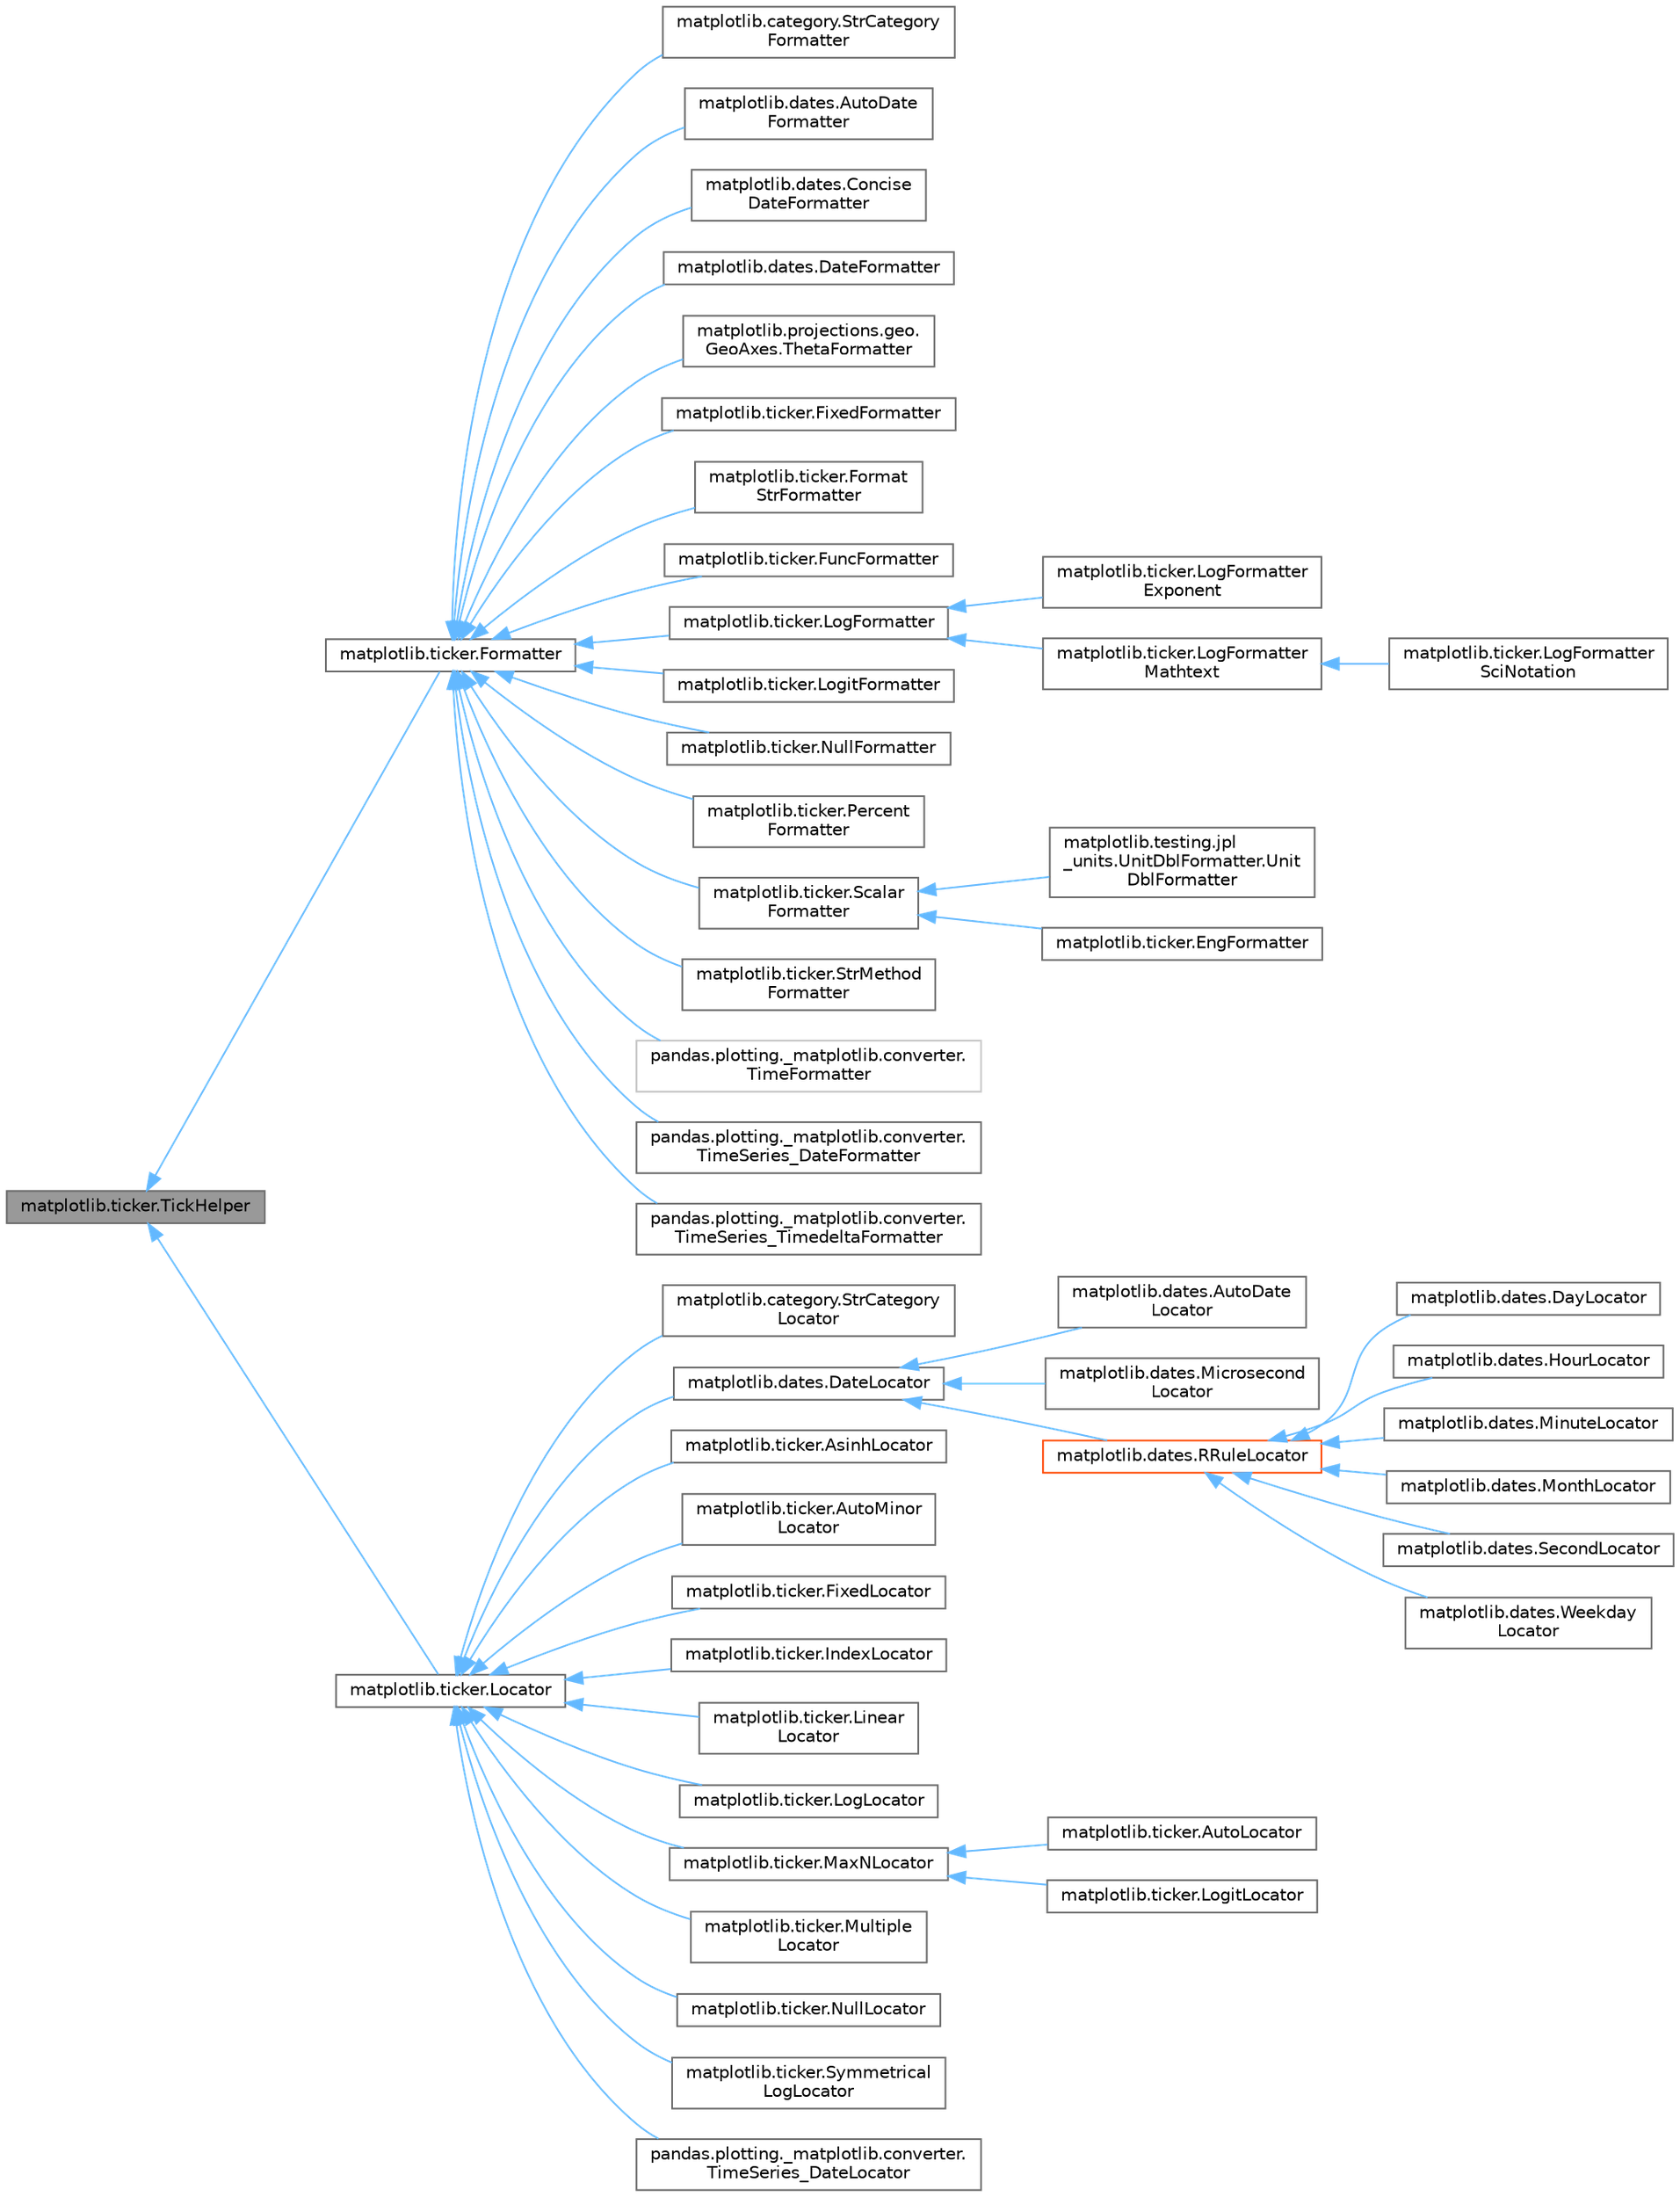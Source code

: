 digraph "matplotlib.ticker.TickHelper"
{
 // LATEX_PDF_SIZE
  bgcolor="transparent";
  edge [fontname=Helvetica,fontsize=10,labelfontname=Helvetica,labelfontsize=10];
  node [fontname=Helvetica,fontsize=10,shape=box,height=0.2,width=0.4];
  rankdir="LR";
  Node1 [id="Node000001",label="matplotlib.ticker.TickHelper",height=0.2,width=0.4,color="gray40", fillcolor="grey60", style="filled", fontcolor="black",tooltip=" "];
  Node1 -> Node2 [id="edge1_Node000001_Node000002",dir="back",color="steelblue1",style="solid",tooltip=" "];
  Node2 [id="Node000002",label="matplotlib.ticker.Formatter",height=0.2,width=0.4,color="gray40", fillcolor="white", style="filled",URL="$d1/d34/classmatplotlib_1_1ticker_1_1Formatter.html",tooltip=" "];
  Node2 -> Node3 [id="edge2_Node000002_Node000003",dir="back",color="steelblue1",style="solid",tooltip=" "];
  Node3 [id="Node000003",label="matplotlib.category.StrCategory\lFormatter",height=0.2,width=0.4,color="gray40", fillcolor="white", style="filled",URL="$d8/d26/classmatplotlib_1_1category_1_1StrCategoryFormatter.html",tooltip=" "];
  Node2 -> Node4 [id="edge3_Node000002_Node000004",dir="back",color="steelblue1",style="solid",tooltip=" "];
  Node4 [id="Node000004",label="matplotlib.dates.AutoDate\lFormatter",height=0.2,width=0.4,color="gray40", fillcolor="white", style="filled",URL="$d9/de4/classmatplotlib_1_1dates_1_1AutoDateFormatter.html",tooltip=" "];
  Node2 -> Node5 [id="edge4_Node000002_Node000005",dir="back",color="steelblue1",style="solid",tooltip=" "];
  Node5 [id="Node000005",label="matplotlib.dates.Concise\lDateFormatter",height=0.2,width=0.4,color="gray40", fillcolor="white", style="filled",URL="$d3/d4d/classmatplotlib_1_1dates_1_1ConciseDateFormatter.html",tooltip=" "];
  Node2 -> Node6 [id="edge5_Node000002_Node000006",dir="back",color="steelblue1",style="solid",tooltip=" "];
  Node6 [id="Node000006",label="matplotlib.dates.DateFormatter",height=0.2,width=0.4,color="gray40", fillcolor="white", style="filled",URL="$d8/d2c/classmatplotlib_1_1dates_1_1DateFormatter.html",tooltip="date tick locators and formatters ###"];
  Node2 -> Node7 [id="edge6_Node000002_Node000007",dir="back",color="steelblue1",style="solid",tooltip=" "];
  Node7 [id="Node000007",label="matplotlib.projections.geo.\lGeoAxes.ThetaFormatter",height=0.2,width=0.4,color="gray40", fillcolor="white", style="filled",URL="$d3/de1/classmatplotlib_1_1projections_1_1geo_1_1GeoAxes_1_1ThetaFormatter.html",tooltip=" "];
  Node2 -> Node8 [id="edge7_Node000002_Node000008",dir="back",color="steelblue1",style="solid",tooltip=" "];
  Node8 [id="Node000008",label="matplotlib.ticker.FixedFormatter",height=0.2,width=0.4,color="gray40", fillcolor="white", style="filled",URL="$da/dbd/classmatplotlib_1_1ticker_1_1FixedFormatter.html",tooltip=" "];
  Node2 -> Node9 [id="edge8_Node000002_Node000009",dir="back",color="steelblue1",style="solid",tooltip=" "];
  Node9 [id="Node000009",label="matplotlib.ticker.Format\lStrFormatter",height=0.2,width=0.4,color="gray40", fillcolor="white", style="filled",URL="$dc/de9/classmatplotlib_1_1ticker_1_1FormatStrFormatter.html",tooltip=" "];
  Node2 -> Node10 [id="edge9_Node000002_Node000010",dir="back",color="steelblue1",style="solid",tooltip=" "];
  Node10 [id="Node000010",label="matplotlib.ticker.FuncFormatter",height=0.2,width=0.4,color="gray40", fillcolor="white", style="filled",URL="$da/d49/classmatplotlib_1_1ticker_1_1FuncFormatter.html",tooltip=" "];
  Node2 -> Node11 [id="edge10_Node000002_Node000011",dir="back",color="steelblue1",style="solid",tooltip=" "];
  Node11 [id="Node000011",label="matplotlib.ticker.LogFormatter",height=0.2,width=0.4,color="gray40", fillcolor="white", style="filled",URL="$dc/d45/classmatplotlib_1_1ticker_1_1LogFormatter.html",tooltip=" "];
  Node11 -> Node12 [id="edge11_Node000011_Node000012",dir="back",color="steelblue1",style="solid",tooltip=" "];
  Node12 [id="Node000012",label="matplotlib.ticker.LogFormatter\lExponent",height=0.2,width=0.4,color="gray40", fillcolor="white", style="filled",URL="$d6/d85/classmatplotlib_1_1ticker_1_1LogFormatterExponent.html",tooltip=" "];
  Node11 -> Node13 [id="edge12_Node000011_Node000013",dir="back",color="steelblue1",style="solid",tooltip=" "];
  Node13 [id="Node000013",label="matplotlib.ticker.LogFormatter\lMathtext",height=0.2,width=0.4,color="gray40", fillcolor="white", style="filled",URL="$d0/d4b/classmatplotlib_1_1ticker_1_1LogFormatterMathtext.html",tooltip=" "];
  Node13 -> Node14 [id="edge13_Node000013_Node000014",dir="back",color="steelblue1",style="solid",tooltip=" "];
  Node14 [id="Node000014",label="matplotlib.ticker.LogFormatter\lSciNotation",height=0.2,width=0.4,color="gray40", fillcolor="white", style="filled",URL="$d1/dc9/classmatplotlib_1_1ticker_1_1LogFormatterSciNotation.html",tooltip=" "];
  Node2 -> Node15 [id="edge14_Node000002_Node000015",dir="back",color="steelblue1",style="solid",tooltip=" "];
  Node15 [id="Node000015",label="matplotlib.ticker.LogitFormatter",height=0.2,width=0.4,color="gray40", fillcolor="white", style="filled",URL="$d9/d36/classmatplotlib_1_1ticker_1_1LogitFormatter.html",tooltip=" "];
  Node2 -> Node16 [id="edge15_Node000002_Node000016",dir="back",color="steelblue1",style="solid",tooltip=" "];
  Node16 [id="Node000016",label="matplotlib.ticker.NullFormatter",height=0.2,width=0.4,color="gray40", fillcolor="white", style="filled",URL="$d3/dd2/classmatplotlib_1_1ticker_1_1NullFormatter.html",tooltip=" "];
  Node2 -> Node17 [id="edge16_Node000002_Node000017",dir="back",color="steelblue1",style="solid",tooltip=" "];
  Node17 [id="Node000017",label="matplotlib.ticker.Percent\lFormatter",height=0.2,width=0.4,color="gray40", fillcolor="white", style="filled",URL="$de/dee/classmatplotlib_1_1ticker_1_1PercentFormatter.html",tooltip=" "];
  Node2 -> Node18 [id="edge17_Node000002_Node000018",dir="back",color="steelblue1",style="solid",tooltip=" "];
  Node18 [id="Node000018",label="matplotlib.ticker.Scalar\lFormatter",height=0.2,width=0.4,color="gray40", fillcolor="white", style="filled",URL="$d1/d20/classmatplotlib_1_1ticker_1_1ScalarFormatter.html",tooltip=" "];
  Node18 -> Node19 [id="edge18_Node000018_Node000019",dir="back",color="steelblue1",style="solid",tooltip=" "];
  Node19 [id="Node000019",label="matplotlib.testing.jpl\l_units.UnitDblFormatter.Unit\lDblFormatter",height=0.2,width=0.4,color="gray40", fillcolor="white", style="filled",URL="$da/d00/classmatplotlib_1_1testing_1_1jpl__units_1_1UnitDblFormatter_1_1UnitDblFormatter.html",tooltip=" "];
  Node18 -> Node20 [id="edge19_Node000018_Node000020",dir="back",color="steelblue1",style="solid",tooltip=" "];
  Node20 [id="Node000020",label="matplotlib.ticker.EngFormatter",height=0.2,width=0.4,color="gray40", fillcolor="white", style="filled",URL="$d6/dc7/classmatplotlib_1_1ticker_1_1EngFormatter.html",tooltip=" "];
  Node2 -> Node21 [id="edge20_Node000002_Node000021",dir="back",color="steelblue1",style="solid",tooltip=" "];
  Node21 [id="Node000021",label="matplotlib.ticker.StrMethod\lFormatter",height=0.2,width=0.4,color="gray40", fillcolor="white", style="filled",URL="$d3/d84/classmatplotlib_1_1ticker_1_1StrMethodFormatter.html",tooltip=" "];
  Node2 -> Node22 [id="edge21_Node000002_Node000022",dir="back",color="steelblue1",style="solid",tooltip=" "];
  Node22 [id="Node000022",label="pandas.plotting._matplotlib.converter.\lTimeFormatter",height=0.2,width=0.4,color="grey75", fillcolor="white", style="filled",URL="$d0/d1b/classpandas_1_1plotting_1_1__matplotlib_1_1converter_1_1TimeFormatter.html",tooltip=" "];
  Node2 -> Node23 [id="edge22_Node000002_Node000023",dir="back",color="steelblue1",style="solid",tooltip=" "];
  Node23 [id="Node000023",label="pandas.plotting._matplotlib.converter.\lTimeSeries_DateFormatter",height=0.2,width=0.4,color="gray40", fillcolor="white", style="filled",URL="$dd/d0d/classpandas_1_1plotting_1_1__matplotlib_1_1converter_1_1TimeSeries__DateFormatter.html",tooltip=" "];
  Node2 -> Node24 [id="edge23_Node000002_Node000024",dir="back",color="steelblue1",style="solid",tooltip=" "];
  Node24 [id="Node000024",label="pandas.plotting._matplotlib.converter.\lTimeSeries_TimedeltaFormatter",height=0.2,width=0.4,color="gray40", fillcolor="white", style="filled",URL="$d6/ded/classpandas_1_1plotting_1_1__matplotlib_1_1converter_1_1TimeSeries__TimedeltaFormatter.html",tooltip=" "];
  Node1 -> Node25 [id="edge24_Node000001_Node000025",dir="back",color="steelblue1",style="solid",tooltip=" "];
  Node25 [id="Node000025",label="matplotlib.ticker.Locator",height=0.2,width=0.4,color="gray40", fillcolor="white", style="filled",URL="$d6/dba/classmatplotlib_1_1ticker_1_1Locator.html",tooltip=" "];
  Node25 -> Node26 [id="edge25_Node000025_Node000026",dir="back",color="steelblue1",style="solid",tooltip=" "];
  Node26 [id="Node000026",label="matplotlib.category.StrCategory\lLocator",height=0.2,width=0.4,color="gray40", fillcolor="white", style="filled",URL="$d2/d0a/classmatplotlib_1_1category_1_1StrCategoryLocator.html",tooltip=" "];
  Node25 -> Node27 [id="edge26_Node000025_Node000027",dir="back",color="steelblue1",style="solid",tooltip=" "];
  Node27 [id="Node000027",label="matplotlib.dates.DateLocator",height=0.2,width=0.4,color="gray40", fillcolor="white", style="filled",URL="$d1/d6c/classmatplotlib_1_1dates_1_1DateLocator.html",tooltip=" "];
  Node27 -> Node28 [id="edge27_Node000027_Node000028",dir="back",color="steelblue1",style="solid",tooltip=" "];
  Node28 [id="Node000028",label="matplotlib.dates.AutoDate\lLocator",height=0.2,width=0.4,color="gray40", fillcolor="white", style="filled",URL="$d4/dc4/classmatplotlib_1_1dates_1_1AutoDateLocator.html",tooltip=" "];
  Node27 -> Node29 [id="edge28_Node000027_Node000029",dir="back",color="steelblue1",style="solid",tooltip=" "];
  Node29 [id="Node000029",label="matplotlib.dates.Microsecond\lLocator",height=0.2,width=0.4,color="gray40", fillcolor="white", style="filled",URL="$d5/dbe/classmatplotlib_1_1dates_1_1MicrosecondLocator.html",tooltip=" "];
  Node27 -> Node30 [id="edge29_Node000027_Node000030",dir="back",color="steelblue1",style="solid",tooltip=" "];
  Node30 [id="Node000030",label="matplotlib.dates.RRuleLocator",height=0.2,width=0.4,color="orangered", fillcolor="white", style="filled",URL="$d0/db8/classmatplotlib_1_1dates_1_1RRuleLocator.html",tooltip=" "];
  Node30 -> Node31 [id="edge30_Node000030_Node000031",dir="back",color="steelblue1",style="solid",tooltip=" "];
  Node31 [id="Node000031",label="matplotlib.dates.DayLocator",height=0.2,width=0.4,color="gray40", fillcolor="white", style="filled",URL="$d1/d95/classmatplotlib_1_1dates_1_1DayLocator.html",tooltip=" "];
  Node30 -> Node32 [id="edge31_Node000030_Node000032",dir="back",color="steelblue1",style="solid",tooltip=" "];
  Node32 [id="Node000032",label="matplotlib.dates.HourLocator",height=0.2,width=0.4,color="gray40", fillcolor="white", style="filled",URL="$dd/d38/classmatplotlib_1_1dates_1_1HourLocator.html",tooltip=" "];
  Node30 -> Node33 [id="edge32_Node000030_Node000033",dir="back",color="steelblue1",style="solid",tooltip=" "];
  Node33 [id="Node000033",label="matplotlib.dates.MinuteLocator",height=0.2,width=0.4,color="gray40", fillcolor="white", style="filled",URL="$d0/de9/classmatplotlib_1_1dates_1_1MinuteLocator.html",tooltip=" "];
  Node30 -> Node34 [id="edge33_Node000030_Node000034",dir="back",color="steelblue1",style="solid",tooltip=" "];
  Node34 [id="Node000034",label="matplotlib.dates.MonthLocator",height=0.2,width=0.4,color="gray40", fillcolor="white", style="filled",URL="$db/d70/classmatplotlib_1_1dates_1_1MonthLocator.html",tooltip=" "];
  Node30 -> Node35 [id="edge34_Node000030_Node000035",dir="back",color="steelblue1",style="solid",tooltip=" "];
  Node35 [id="Node000035",label="matplotlib.dates.SecondLocator",height=0.2,width=0.4,color="gray40", fillcolor="white", style="filled",URL="$d6/d26/classmatplotlib_1_1dates_1_1SecondLocator.html",tooltip=" "];
  Node30 -> Node36 [id="edge35_Node000030_Node000036",dir="back",color="steelblue1",style="solid",tooltip=" "];
  Node36 [id="Node000036",label="matplotlib.dates.Weekday\lLocator",height=0.2,width=0.4,color="gray40", fillcolor="white", style="filled",URL="$d6/dfd/classmatplotlib_1_1dates_1_1WeekdayLocator.html",tooltip=" "];
  Node25 -> Node38 [id="edge36_Node000025_Node000038",dir="back",color="steelblue1",style="solid",tooltip=" "];
  Node38 [id="Node000038",label="matplotlib.ticker.AsinhLocator",height=0.2,width=0.4,color="gray40", fillcolor="white", style="filled",URL="$d0/d9a/classmatplotlib_1_1ticker_1_1AsinhLocator.html",tooltip=" "];
  Node25 -> Node39 [id="edge37_Node000025_Node000039",dir="back",color="steelblue1",style="solid",tooltip=" "];
  Node39 [id="Node000039",label="matplotlib.ticker.AutoMinor\lLocator",height=0.2,width=0.4,color="gray40", fillcolor="white", style="filled",URL="$de/dfd/classmatplotlib_1_1ticker_1_1AutoMinorLocator.html",tooltip=" "];
  Node25 -> Node40 [id="edge38_Node000025_Node000040",dir="back",color="steelblue1",style="solid",tooltip=" "];
  Node40 [id="Node000040",label="matplotlib.ticker.FixedLocator",height=0.2,width=0.4,color="gray40", fillcolor="white", style="filled",URL="$d4/da4/classmatplotlib_1_1ticker_1_1FixedLocator.html",tooltip=" "];
  Node25 -> Node41 [id="edge39_Node000025_Node000041",dir="back",color="steelblue1",style="solid",tooltip=" "];
  Node41 [id="Node000041",label="matplotlib.ticker.IndexLocator",height=0.2,width=0.4,color="gray40", fillcolor="white", style="filled",URL="$d6/d54/classmatplotlib_1_1ticker_1_1IndexLocator.html",tooltip=" "];
  Node25 -> Node42 [id="edge40_Node000025_Node000042",dir="back",color="steelblue1",style="solid",tooltip=" "];
  Node42 [id="Node000042",label="matplotlib.ticker.Linear\lLocator",height=0.2,width=0.4,color="gray40", fillcolor="white", style="filled",URL="$d7/d3f/classmatplotlib_1_1ticker_1_1LinearLocator.html",tooltip=" "];
  Node25 -> Node43 [id="edge41_Node000025_Node000043",dir="back",color="steelblue1",style="solid",tooltip=" "];
  Node43 [id="Node000043",label="matplotlib.ticker.LogLocator",height=0.2,width=0.4,color="gray40", fillcolor="white", style="filled",URL="$d1/dc8/classmatplotlib_1_1ticker_1_1LogLocator.html",tooltip=" "];
  Node25 -> Node44 [id="edge42_Node000025_Node000044",dir="back",color="steelblue1",style="solid",tooltip=" "];
  Node44 [id="Node000044",label="matplotlib.ticker.MaxNLocator",height=0.2,width=0.4,color="gray40", fillcolor="white", style="filled",URL="$db/d3b/classmatplotlib_1_1ticker_1_1MaxNLocator.html",tooltip=" "];
  Node44 -> Node45 [id="edge43_Node000044_Node000045",dir="back",color="steelblue1",style="solid",tooltip=" "];
  Node45 [id="Node000045",label="matplotlib.ticker.AutoLocator",height=0.2,width=0.4,color="gray40", fillcolor="white", style="filled",URL="$da/d17/classmatplotlib_1_1ticker_1_1AutoLocator.html",tooltip=" "];
  Node44 -> Node46 [id="edge44_Node000044_Node000046",dir="back",color="steelblue1",style="solid",tooltip=" "];
  Node46 [id="Node000046",label="matplotlib.ticker.LogitLocator",height=0.2,width=0.4,color="gray40", fillcolor="white", style="filled",URL="$d9/d07/classmatplotlib_1_1ticker_1_1LogitLocator.html",tooltip=" "];
  Node25 -> Node47 [id="edge45_Node000025_Node000047",dir="back",color="steelblue1",style="solid",tooltip=" "];
  Node47 [id="Node000047",label="matplotlib.ticker.Multiple\lLocator",height=0.2,width=0.4,color="gray40", fillcolor="white", style="filled",URL="$d3/d28/classmatplotlib_1_1ticker_1_1MultipleLocator.html",tooltip=" "];
  Node25 -> Node48 [id="edge46_Node000025_Node000048",dir="back",color="steelblue1",style="solid",tooltip=" "];
  Node48 [id="Node000048",label="matplotlib.ticker.NullLocator",height=0.2,width=0.4,color="gray40", fillcolor="white", style="filled",URL="$dc/de5/classmatplotlib_1_1ticker_1_1NullLocator.html",tooltip=" "];
  Node25 -> Node49 [id="edge47_Node000025_Node000049",dir="back",color="steelblue1",style="solid",tooltip=" "];
  Node49 [id="Node000049",label="matplotlib.ticker.Symmetrical\lLogLocator",height=0.2,width=0.4,color="gray40", fillcolor="white", style="filled",URL="$dc/d39/classmatplotlib_1_1ticker_1_1SymmetricalLogLocator.html",tooltip=" "];
  Node25 -> Node50 [id="edge48_Node000025_Node000050",dir="back",color="steelblue1",style="solid",tooltip=" "];
  Node50 [id="Node000050",label="pandas.plotting._matplotlib.converter.\lTimeSeries_DateLocator",height=0.2,width=0.4,color="gray40", fillcolor="white", style="filled",URL="$d8/d58/classpandas_1_1plotting_1_1__matplotlib_1_1converter_1_1TimeSeries__DateLocator.html",tooltip=" "];
}
